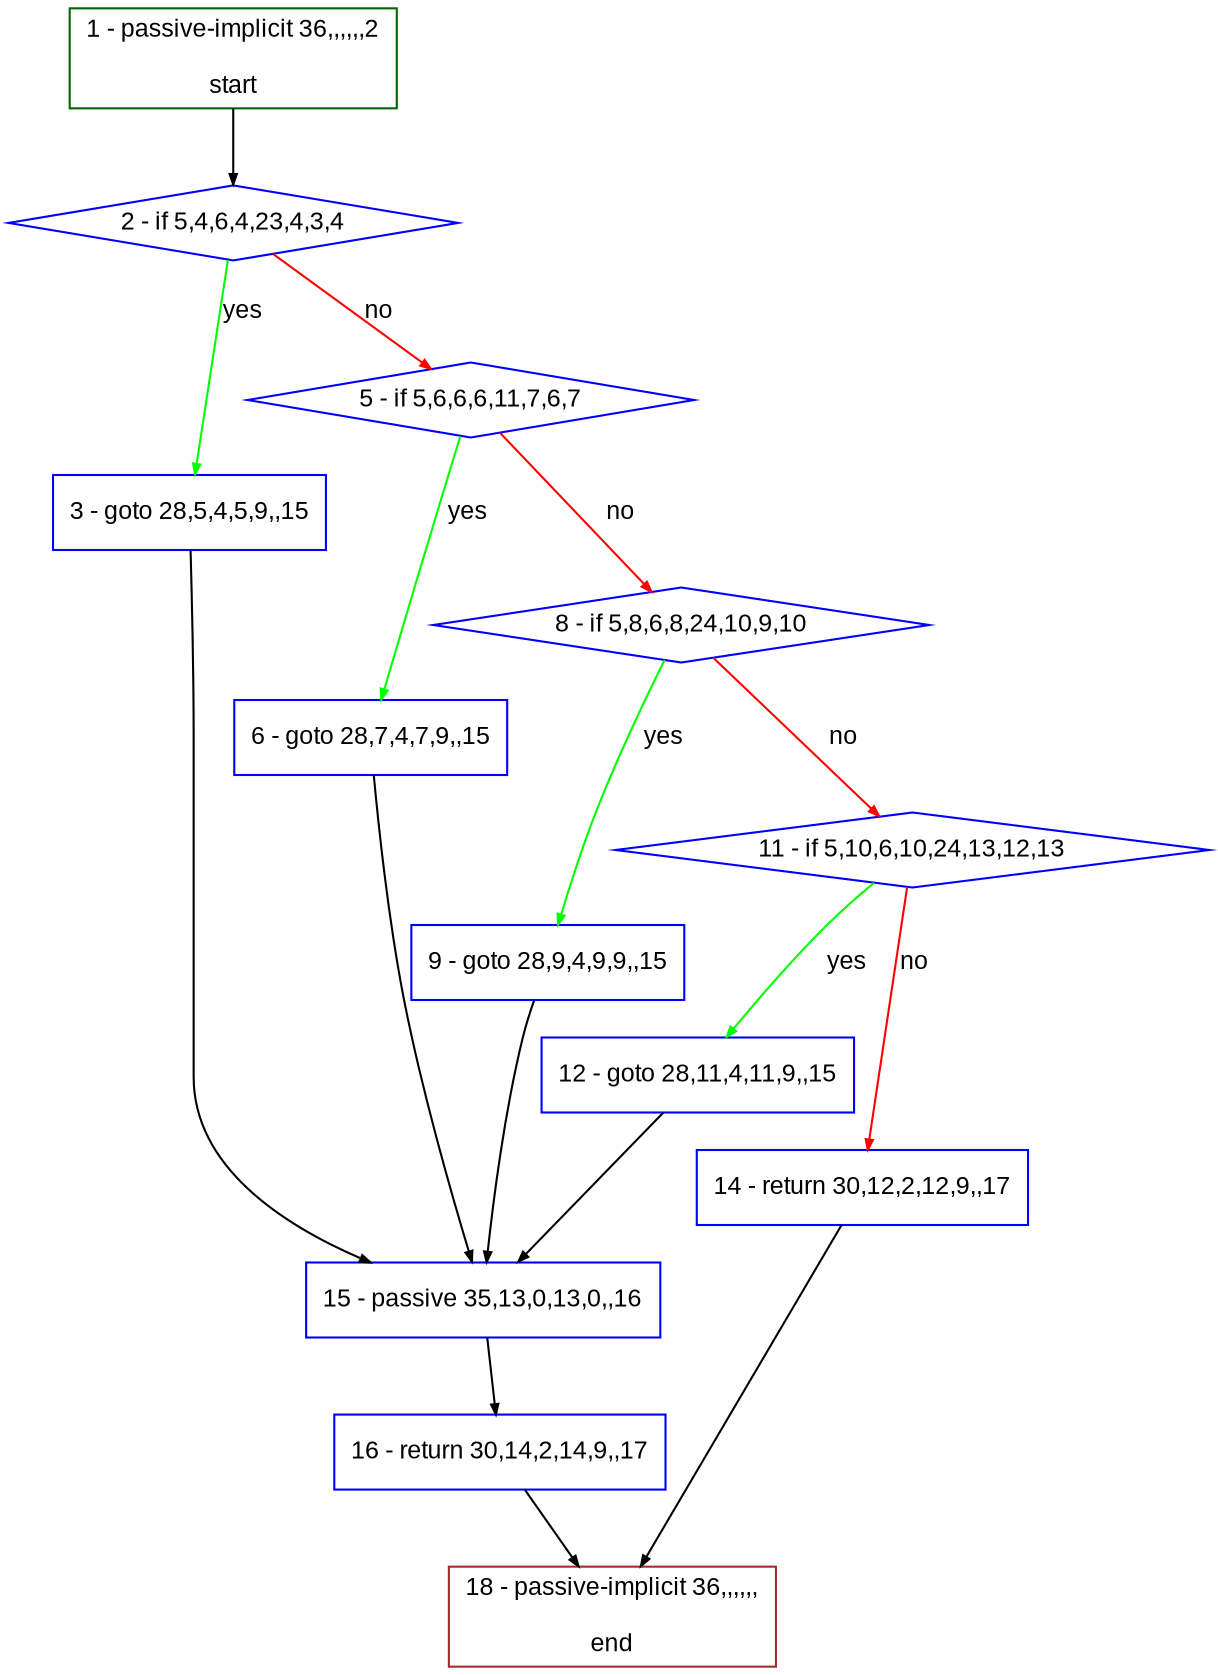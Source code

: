 digraph "" {
  graph [bgcolor="white", fillcolor="#FFFFCC", pack="true", packmode="clust", fontname="Arial", label="", fontsize="12", compound="true", style="rounded,filled"];
  node [node_initialized="no", fillcolor="white", fontname="Arial", label="", color="grey", fontsize="12", fixedsize="false", compound="true", shape="rectangle", style="filled"];
  edge [arrowtail="none", lhead="", fontcolor="black", fontname="Arial", label="", color="black", fontsize="12", arrowhead="normal", arrowsize="0.5", compound="true", ltail="", dir="forward"];
  __N1 [fillcolor="#ffffff", label="2 - if 5,4,6,4,23,4,3,4", color="#0000ff", shape="diamond", style="filled"];
  __N2 [fillcolor="#ffffff", label="1 - passive-implicit 36,,,,,,2\n\nstart", color="#006400", shape="box", style="filled"];
  __N3 [fillcolor="#ffffff", label="3 - goto 28,5,4,5,9,,15", color="#0000ff", shape="box", style="filled"];
  __N4 [fillcolor="#ffffff", label="5 - if 5,6,6,6,11,7,6,7", color="#0000ff", shape="diamond", style="filled"];
  __N5 [fillcolor="#ffffff", label="15 - passive 35,13,0,13,0,,16", color="#0000ff", shape="box", style="filled"];
  __N6 [fillcolor="#ffffff", label="6 - goto 28,7,4,7,9,,15", color="#0000ff", shape="box", style="filled"];
  __N7 [fillcolor="#ffffff", label="8 - if 5,8,6,8,24,10,9,10", color="#0000ff", shape="diamond", style="filled"];
  __N8 [fillcolor="#ffffff", label="9 - goto 28,9,4,9,9,,15", color="#0000ff", shape="box", style="filled"];
  __N9 [fillcolor="#ffffff", label="11 - if 5,10,6,10,24,13,12,13", color="#0000ff", shape="diamond", style="filled"];
  __N10 [fillcolor="#ffffff", label="12 - goto 28,11,4,11,9,,15", color="#0000ff", shape="box", style="filled"];
  __N11 [fillcolor="#ffffff", label="14 - return 30,12,2,12,9,,17", color="#0000ff", shape="box", style="filled"];
  __N12 [fillcolor="#ffffff", label="18 - passive-implicit 36,,,,,,\n\nend", color="#a52a2a", shape="box", style="filled"];
  __N13 [fillcolor="#ffffff", label="16 - return 30,14,2,14,9,,17", color="#0000ff", shape="box", style="filled"];
  __N2 -> __N1 [arrowtail="none", color="#000000", label="", arrowhead="normal", dir="forward"];
  __N1 -> __N3 [arrowtail="none", color="#00ff00", label="yes", arrowhead="normal", dir="forward"];
  __N1 -> __N4 [arrowtail="none", color="#ff0000", label="no", arrowhead="normal", dir="forward"];
  __N3 -> __N5 [arrowtail="none", color="#000000", label="", arrowhead="normal", dir="forward"];
  __N4 -> __N6 [arrowtail="none", color="#00ff00", label="yes", arrowhead="normal", dir="forward"];
  __N4 -> __N7 [arrowtail="none", color="#ff0000", label="no", arrowhead="normal", dir="forward"];
  __N6 -> __N5 [arrowtail="none", color="#000000", label="", arrowhead="normal", dir="forward"];
  __N7 -> __N8 [arrowtail="none", color="#00ff00", label="yes", arrowhead="normal", dir="forward"];
  __N7 -> __N9 [arrowtail="none", color="#ff0000", label="no", arrowhead="normal", dir="forward"];
  __N8 -> __N5 [arrowtail="none", color="#000000", label="", arrowhead="normal", dir="forward"];
  __N9 -> __N10 [arrowtail="none", color="#00ff00", label="yes", arrowhead="normal", dir="forward"];
  __N9 -> __N11 [arrowtail="none", color="#ff0000", label="no", arrowhead="normal", dir="forward"];
  __N10 -> __N5 [arrowtail="none", color="#000000", label="", arrowhead="normal", dir="forward"];
  __N11 -> __N12 [arrowtail="none", color="#000000", label="", arrowhead="normal", dir="forward"];
  __N5 -> __N13 [arrowtail="none", color="#000000", label="", arrowhead="normal", dir="forward"];
  __N13 -> __N12 [arrowtail="none", color="#000000", label="", arrowhead="normal", dir="forward"];
}
